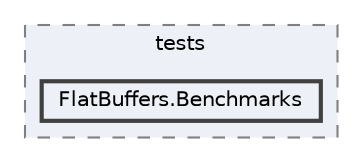 digraph "flatbuffers/tests/FlatBuffers.Benchmarks"
{
 // LATEX_PDF_SIZE
  bgcolor="transparent";
  edge [fontname=Helvetica,fontsize=10,labelfontname=Helvetica,labelfontsize=10];
  node [fontname=Helvetica,fontsize=10,shape=box,height=0.2,width=0.4];
  compound=true
  subgraph clusterdir_8a29680ac58f070fa77498b7cfb0e5d9 {
    graph [ bgcolor="#edf0f7", pencolor="grey50", label="tests", fontname=Helvetica,fontsize=10 style="filled,dashed", URL="dir_8a29680ac58f070fa77498b7cfb0e5d9.html",tooltip=""]
  dir_1f25a8cc7385b527ac4619c92738b2c1 [label="FlatBuffers.Benchmarks", fillcolor="#edf0f7", color="grey25", style="filled,bold", URL="dir_1f25a8cc7385b527ac4619c92738b2c1.html",tooltip=""];
  }
}
